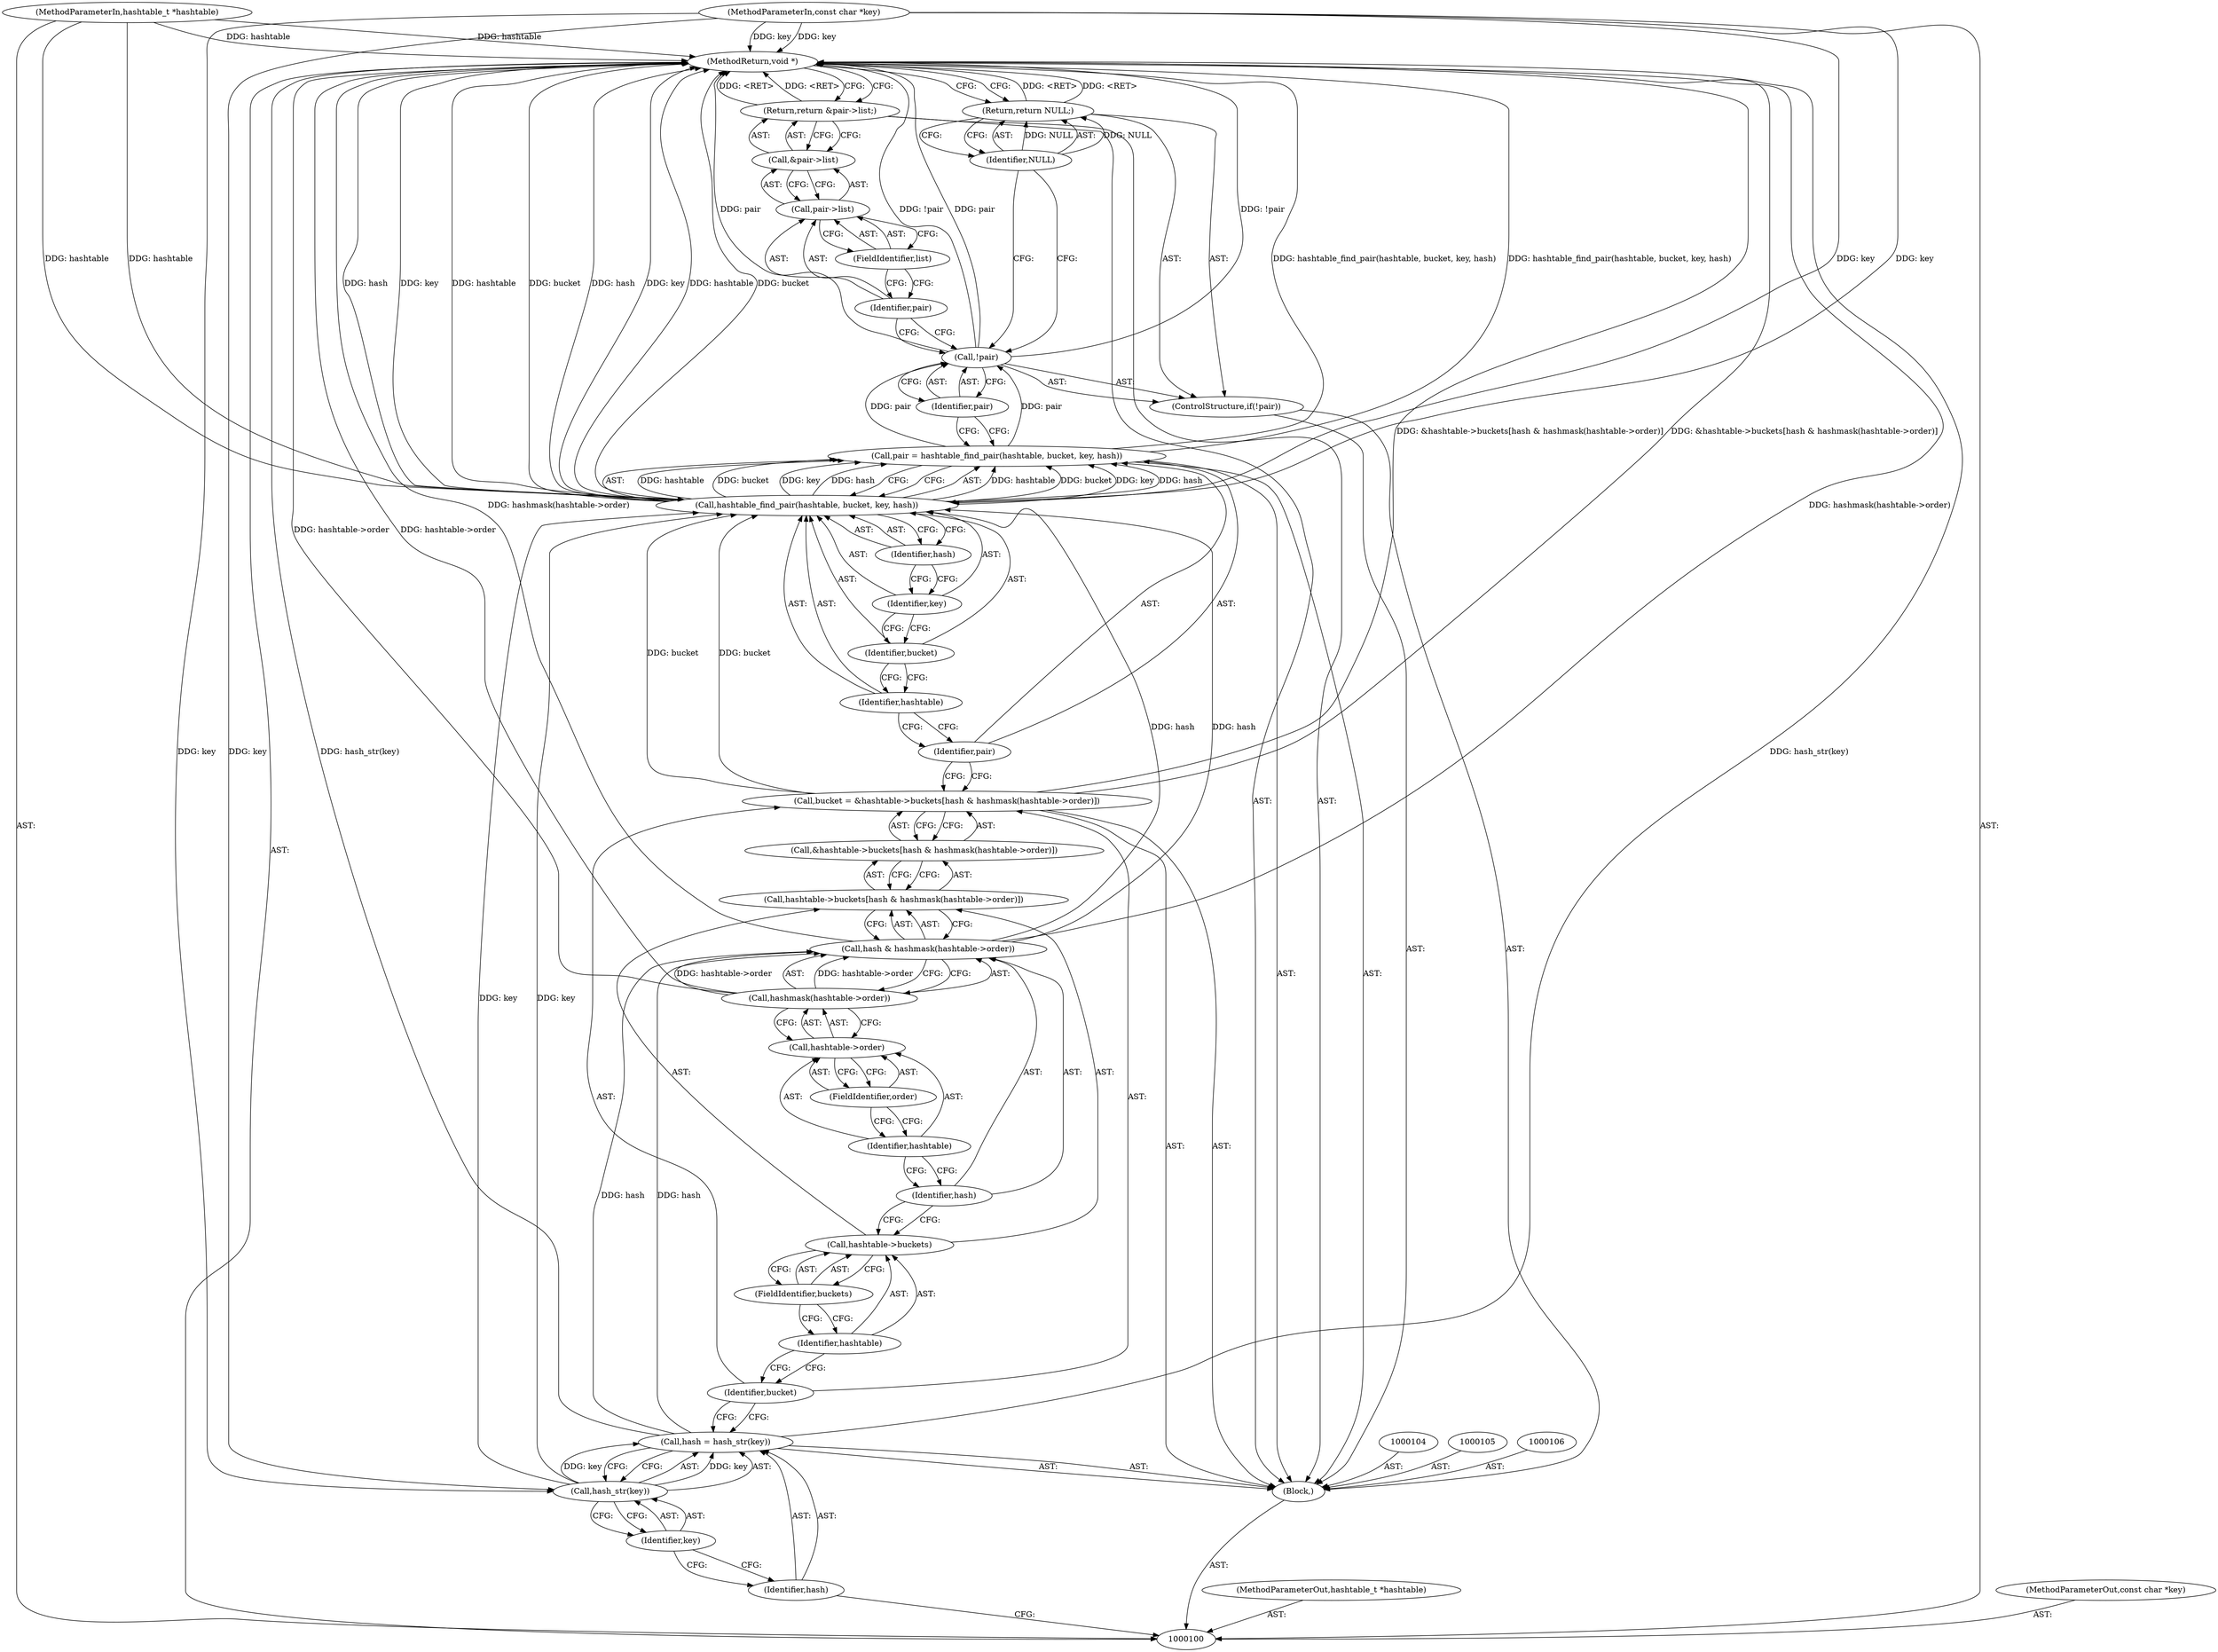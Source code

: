 digraph "0_jansson_8f80c2d83808150724d31793e6ade92749b1faa4_5" {
"1000141" [label="(MethodReturn,void *)"];
"1000101" [label="(MethodParameterIn,hashtable_t *hashtable)"];
"1000194" [label="(MethodParameterOut,hashtable_t *hashtable)"];
"1000102" [label="(MethodParameterIn,const char *key)"];
"1000195" [label="(MethodParameterOut,const char *key)"];
"1000126" [label="(Call,hashtable_find_pair(hashtable, bucket, key, hash))"];
"1000127" [label="(Identifier,hashtable)"];
"1000128" [label="(Identifier,bucket)"];
"1000124" [label="(Call,pair = hashtable_find_pair(hashtable, bucket, key, hash))"];
"1000125" [label="(Identifier,pair)"];
"1000129" [label="(Identifier,key)"];
"1000130" [label="(Identifier,hash)"];
"1000131" [label="(ControlStructure,if(!pair))"];
"1000132" [label="(Call,!pair)"];
"1000133" [label="(Identifier,pair)"];
"1000135" [label="(Identifier,NULL)"];
"1000134" [label="(Return,return NULL;)"];
"1000137" [label="(Call,&pair->list)"];
"1000138" [label="(Call,pair->list)"];
"1000139" [label="(Identifier,pair)"];
"1000140" [label="(FieldIdentifier,list)"];
"1000136" [label="(Return,return &pair->list;)"];
"1000103" [label="(Block,)"];
"1000109" [label="(Call,hash_str(key))"];
"1000110" [label="(Identifier,key)"];
"1000107" [label="(Call,hash = hash_str(key))"];
"1000108" [label="(Identifier,hash)"];
"1000113" [label="(Call,&hashtable->buckets[hash & hashmask(hashtable->order)])"];
"1000114" [label="(Call,hashtable->buckets[hash & hashmask(hashtable->order)])"];
"1000115" [label="(Call,hashtable->buckets)"];
"1000116" [label="(Identifier,hashtable)"];
"1000117" [label="(FieldIdentifier,buckets)"];
"1000118" [label="(Call,hash & hashmask(hashtable->order))"];
"1000119" [label="(Identifier,hash)"];
"1000111" [label="(Call,bucket = &hashtable->buckets[hash & hashmask(hashtable->order)])"];
"1000112" [label="(Identifier,bucket)"];
"1000120" [label="(Call,hashmask(hashtable->order))"];
"1000121" [label="(Call,hashtable->order)"];
"1000122" [label="(Identifier,hashtable)"];
"1000123" [label="(FieldIdentifier,order)"];
"1000141" -> "1000100"  [label="AST: "];
"1000141" -> "1000134"  [label="CFG: "];
"1000141" -> "1000136"  [label="CFG: "];
"1000136" -> "1000141"  [label="DDG: <RET>"];
"1000134" -> "1000141"  [label="DDG: <RET>"];
"1000132" -> "1000141"  [label="DDG: !pair"];
"1000132" -> "1000141"  [label="DDG: pair"];
"1000126" -> "1000141"  [label="DDG: key"];
"1000126" -> "1000141"  [label="DDG: hashtable"];
"1000126" -> "1000141"  [label="DDG: bucket"];
"1000126" -> "1000141"  [label="DDG: hash"];
"1000120" -> "1000141"  [label="DDG: hashtable->order"];
"1000107" -> "1000141"  [label="DDG: hash_str(key)"];
"1000124" -> "1000141"  [label="DDG: hashtable_find_pair(hashtable, bucket, key, hash)"];
"1000102" -> "1000141"  [label="DDG: key"];
"1000111" -> "1000141"  [label="DDG: &hashtable->buckets[hash & hashmask(hashtable->order)]"];
"1000101" -> "1000141"  [label="DDG: hashtable"];
"1000118" -> "1000141"  [label="DDG: hashmask(hashtable->order)"];
"1000101" -> "1000100"  [label="AST: "];
"1000101" -> "1000141"  [label="DDG: hashtable"];
"1000101" -> "1000126"  [label="DDG: hashtable"];
"1000194" -> "1000100"  [label="AST: "];
"1000102" -> "1000100"  [label="AST: "];
"1000102" -> "1000141"  [label="DDG: key"];
"1000102" -> "1000109"  [label="DDG: key"];
"1000102" -> "1000126"  [label="DDG: key"];
"1000195" -> "1000100"  [label="AST: "];
"1000126" -> "1000124"  [label="AST: "];
"1000126" -> "1000130"  [label="CFG: "];
"1000127" -> "1000126"  [label="AST: "];
"1000128" -> "1000126"  [label="AST: "];
"1000129" -> "1000126"  [label="AST: "];
"1000130" -> "1000126"  [label="AST: "];
"1000124" -> "1000126"  [label="CFG: "];
"1000126" -> "1000141"  [label="DDG: key"];
"1000126" -> "1000141"  [label="DDG: hashtable"];
"1000126" -> "1000141"  [label="DDG: bucket"];
"1000126" -> "1000141"  [label="DDG: hash"];
"1000126" -> "1000124"  [label="DDG: hashtable"];
"1000126" -> "1000124"  [label="DDG: bucket"];
"1000126" -> "1000124"  [label="DDG: key"];
"1000126" -> "1000124"  [label="DDG: hash"];
"1000101" -> "1000126"  [label="DDG: hashtable"];
"1000111" -> "1000126"  [label="DDG: bucket"];
"1000109" -> "1000126"  [label="DDG: key"];
"1000102" -> "1000126"  [label="DDG: key"];
"1000118" -> "1000126"  [label="DDG: hash"];
"1000127" -> "1000126"  [label="AST: "];
"1000127" -> "1000125"  [label="CFG: "];
"1000128" -> "1000127"  [label="CFG: "];
"1000128" -> "1000126"  [label="AST: "];
"1000128" -> "1000127"  [label="CFG: "];
"1000129" -> "1000128"  [label="CFG: "];
"1000124" -> "1000103"  [label="AST: "];
"1000124" -> "1000126"  [label="CFG: "];
"1000125" -> "1000124"  [label="AST: "];
"1000126" -> "1000124"  [label="AST: "];
"1000133" -> "1000124"  [label="CFG: "];
"1000124" -> "1000141"  [label="DDG: hashtable_find_pair(hashtable, bucket, key, hash)"];
"1000126" -> "1000124"  [label="DDG: hashtable"];
"1000126" -> "1000124"  [label="DDG: bucket"];
"1000126" -> "1000124"  [label="DDG: key"];
"1000126" -> "1000124"  [label="DDG: hash"];
"1000124" -> "1000132"  [label="DDG: pair"];
"1000125" -> "1000124"  [label="AST: "];
"1000125" -> "1000111"  [label="CFG: "];
"1000127" -> "1000125"  [label="CFG: "];
"1000129" -> "1000126"  [label="AST: "];
"1000129" -> "1000128"  [label="CFG: "];
"1000130" -> "1000129"  [label="CFG: "];
"1000130" -> "1000126"  [label="AST: "];
"1000130" -> "1000129"  [label="CFG: "];
"1000126" -> "1000130"  [label="CFG: "];
"1000131" -> "1000103"  [label="AST: "];
"1000132" -> "1000131"  [label="AST: "];
"1000134" -> "1000131"  [label="AST: "];
"1000132" -> "1000131"  [label="AST: "];
"1000132" -> "1000133"  [label="CFG: "];
"1000133" -> "1000132"  [label="AST: "];
"1000135" -> "1000132"  [label="CFG: "];
"1000139" -> "1000132"  [label="CFG: "];
"1000132" -> "1000141"  [label="DDG: !pair"];
"1000132" -> "1000141"  [label="DDG: pair"];
"1000124" -> "1000132"  [label="DDG: pair"];
"1000133" -> "1000132"  [label="AST: "];
"1000133" -> "1000124"  [label="CFG: "];
"1000132" -> "1000133"  [label="CFG: "];
"1000135" -> "1000134"  [label="AST: "];
"1000135" -> "1000132"  [label="CFG: "];
"1000134" -> "1000135"  [label="CFG: "];
"1000135" -> "1000134"  [label="DDG: NULL"];
"1000134" -> "1000131"  [label="AST: "];
"1000134" -> "1000135"  [label="CFG: "];
"1000135" -> "1000134"  [label="AST: "];
"1000141" -> "1000134"  [label="CFG: "];
"1000134" -> "1000141"  [label="DDG: <RET>"];
"1000135" -> "1000134"  [label="DDG: NULL"];
"1000137" -> "1000136"  [label="AST: "];
"1000137" -> "1000138"  [label="CFG: "];
"1000138" -> "1000137"  [label="AST: "];
"1000136" -> "1000137"  [label="CFG: "];
"1000138" -> "1000137"  [label="AST: "];
"1000138" -> "1000140"  [label="CFG: "];
"1000139" -> "1000138"  [label="AST: "];
"1000140" -> "1000138"  [label="AST: "];
"1000137" -> "1000138"  [label="CFG: "];
"1000139" -> "1000138"  [label="AST: "];
"1000139" -> "1000132"  [label="CFG: "];
"1000140" -> "1000139"  [label="CFG: "];
"1000140" -> "1000138"  [label="AST: "];
"1000140" -> "1000139"  [label="CFG: "];
"1000138" -> "1000140"  [label="CFG: "];
"1000136" -> "1000103"  [label="AST: "];
"1000136" -> "1000137"  [label="CFG: "];
"1000137" -> "1000136"  [label="AST: "];
"1000141" -> "1000136"  [label="CFG: "];
"1000136" -> "1000141"  [label="DDG: <RET>"];
"1000103" -> "1000100"  [label="AST: "];
"1000104" -> "1000103"  [label="AST: "];
"1000105" -> "1000103"  [label="AST: "];
"1000106" -> "1000103"  [label="AST: "];
"1000107" -> "1000103"  [label="AST: "];
"1000111" -> "1000103"  [label="AST: "];
"1000124" -> "1000103"  [label="AST: "];
"1000131" -> "1000103"  [label="AST: "];
"1000136" -> "1000103"  [label="AST: "];
"1000109" -> "1000107"  [label="AST: "];
"1000109" -> "1000110"  [label="CFG: "];
"1000110" -> "1000109"  [label="AST: "];
"1000107" -> "1000109"  [label="CFG: "];
"1000109" -> "1000107"  [label="DDG: key"];
"1000102" -> "1000109"  [label="DDG: key"];
"1000109" -> "1000126"  [label="DDG: key"];
"1000110" -> "1000109"  [label="AST: "];
"1000110" -> "1000108"  [label="CFG: "];
"1000109" -> "1000110"  [label="CFG: "];
"1000107" -> "1000103"  [label="AST: "];
"1000107" -> "1000109"  [label="CFG: "];
"1000108" -> "1000107"  [label="AST: "];
"1000109" -> "1000107"  [label="AST: "];
"1000112" -> "1000107"  [label="CFG: "];
"1000107" -> "1000141"  [label="DDG: hash_str(key)"];
"1000109" -> "1000107"  [label="DDG: key"];
"1000107" -> "1000118"  [label="DDG: hash"];
"1000108" -> "1000107"  [label="AST: "];
"1000108" -> "1000100"  [label="CFG: "];
"1000110" -> "1000108"  [label="CFG: "];
"1000113" -> "1000111"  [label="AST: "];
"1000113" -> "1000114"  [label="CFG: "];
"1000114" -> "1000113"  [label="AST: "];
"1000111" -> "1000113"  [label="CFG: "];
"1000114" -> "1000113"  [label="AST: "];
"1000114" -> "1000118"  [label="CFG: "];
"1000115" -> "1000114"  [label="AST: "];
"1000118" -> "1000114"  [label="AST: "];
"1000113" -> "1000114"  [label="CFG: "];
"1000115" -> "1000114"  [label="AST: "];
"1000115" -> "1000117"  [label="CFG: "];
"1000116" -> "1000115"  [label="AST: "];
"1000117" -> "1000115"  [label="AST: "];
"1000119" -> "1000115"  [label="CFG: "];
"1000116" -> "1000115"  [label="AST: "];
"1000116" -> "1000112"  [label="CFG: "];
"1000117" -> "1000116"  [label="CFG: "];
"1000117" -> "1000115"  [label="AST: "];
"1000117" -> "1000116"  [label="CFG: "];
"1000115" -> "1000117"  [label="CFG: "];
"1000118" -> "1000114"  [label="AST: "];
"1000118" -> "1000120"  [label="CFG: "];
"1000119" -> "1000118"  [label="AST: "];
"1000120" -> "1000118"  [label="AST: "];
"1000114" -> "1000118"  [label="CFG: "];
"1000118" -> "1000141"  [label="DDG: hashmask(hashtable->order)"];
"1000107" -> "1000118"  [label="DDG: hash"];
"1000120" -> "1000118"  [label="DDG: hashtable->order"];
"1000118" -> "1000126"  [label="DDG: hash"];
"1000119" -> "1000118"  [label="AST: "];
"1000119" -> "1000115"  [label="CFG: "];
"1000122" -> "1000119"  [label="CFG: "];
"1000111" -> "1000103"  [label="AST: "];
"1000111" -> "1000113"  [label="CFG: "];
"1000112" -> "1000111"  [label="AST: "];
"1000113" -> "1000111"  [label="AST: "];
"1000125" -> "1000111"  [label="CFG: "];
"1000111" -> "1000141"  [label="DDG: &hashtable->buckets[hash & hashmask(hashtable->order)]"];
"1000111" -> "1000126"  [label="DDG: bucket"];
"1000112" -> "1000111"  [label="AST: "];
"1000112" -> "1000107"  [label="CFG: "];
"1000116" -> "1000112"  [label="CFG: "];
"1000120" -> "1000118"  [label="AST: "];
"1000120" -> "1000121"  [label="CFG: "];
"1000121" -> "1000120"  [label="AST: "];
"1000118" -> "1000120"  [label="CFG: "];
"1000120" -> "1000141"  [label="DDG: hashtable->order"];
"1000120" -> "1000118"  [label="DDG: hashtable->order"];
"1000121" -> "1000120"  [label="AST: "];
"1000121" -> "1000123"  [label="CFG: "];
"1000122" -> "1000121"  [label="AST: "];
"1000123" -> "1000121"  [label="AST: "];
"1000120" -> "1000121"  [label="CFG: "];
"1000122" -> "1000121"  [label="AST: "];
"1000122" -> "1000119"  [label="CFG: "];
"1000123" -> "1000122"  [label="CFG: "];
"1000123" -> "1000121"  [label="AST: "];
"1000123" -> "1000122"  [label="CFG: "];
"1000121" -> "1000123"  [label="CFG: "];
}
